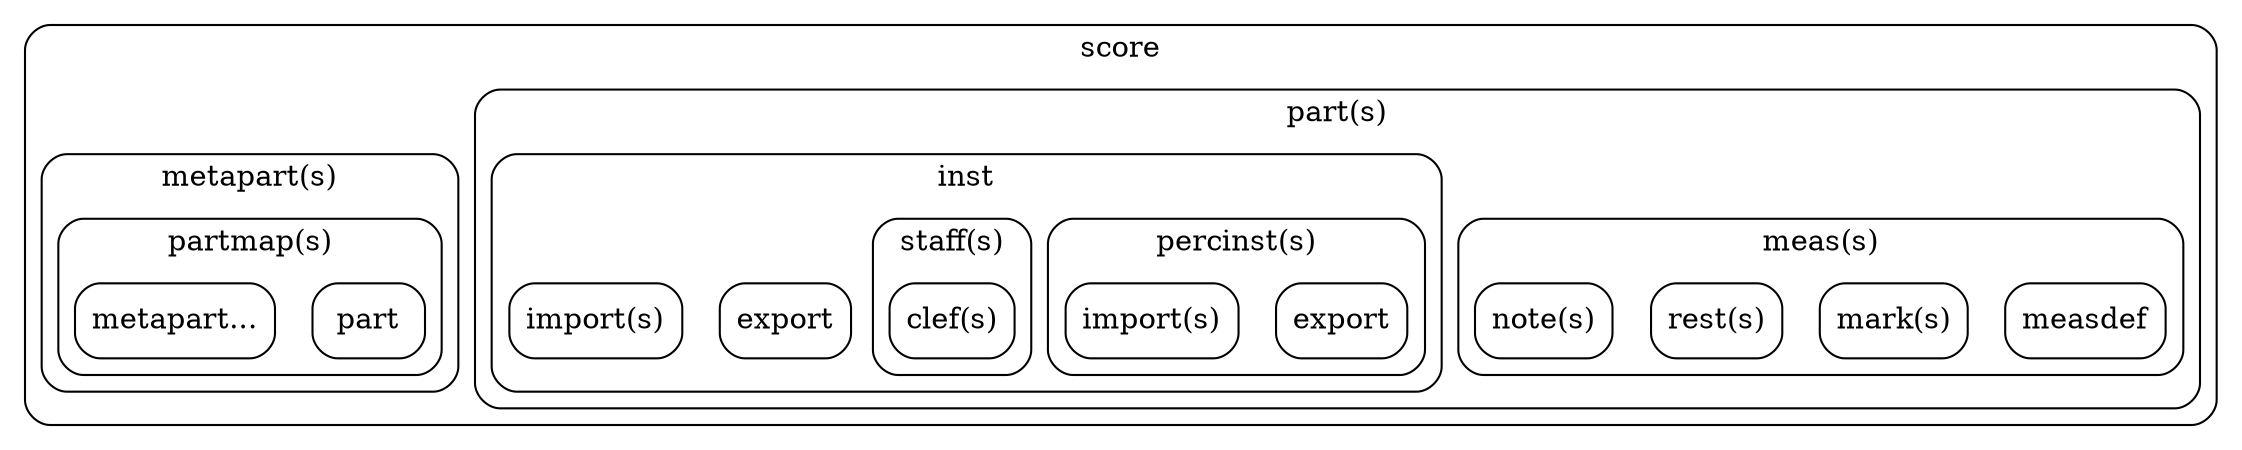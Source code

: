 digraph A {
	fillcolor = "white"
	bgcolor = "white"
	style = filled
	subgraph clusterA {
		fillcolor = "white"
		bgcolor = "white"
		label = "score"
		style = rounded
		subgraph clusterE {
			label = "part(s)"
			style = rounded
			subgraph clusterN {
				label = "meas(s)"
				style = rounded
				"measdef" [shape=box style=rounded]
				"mark(s)" [shape=box style=rounded]
				"rest(s)" [shape=box style=rounded]
				"note(s)" [shape=box style=rounded]
			}
			subgraph clusterF {
				label = "inst"
				style = rounded
				subgraph clusterG {
					label = "percinst(s)"
					style = rounded
					"export1" [label="export" shape=box style=rounded]
					"import1" [label="import(s)" shape=box style=rounded]
				}
				subgraph clusterJ {
					label = "staff(s)"
					style = rounded
					"clef(s)" [shape=box style=rounded]
				}
				"export2" [label="export" shape=box style=rounded]
				"import2" [label="import(s)" shape=box style=rounded]
			}
		}
		subgraph clusterB {
			label = "metapart(s)"
			style = rounded
			subgraph clusterC {
				label = "partmap(s)"
				style = rounded
				"part" [shape=box style=rounded]
				"metapart..." [shape=box style=rounded]
			}
		}
	}
}
